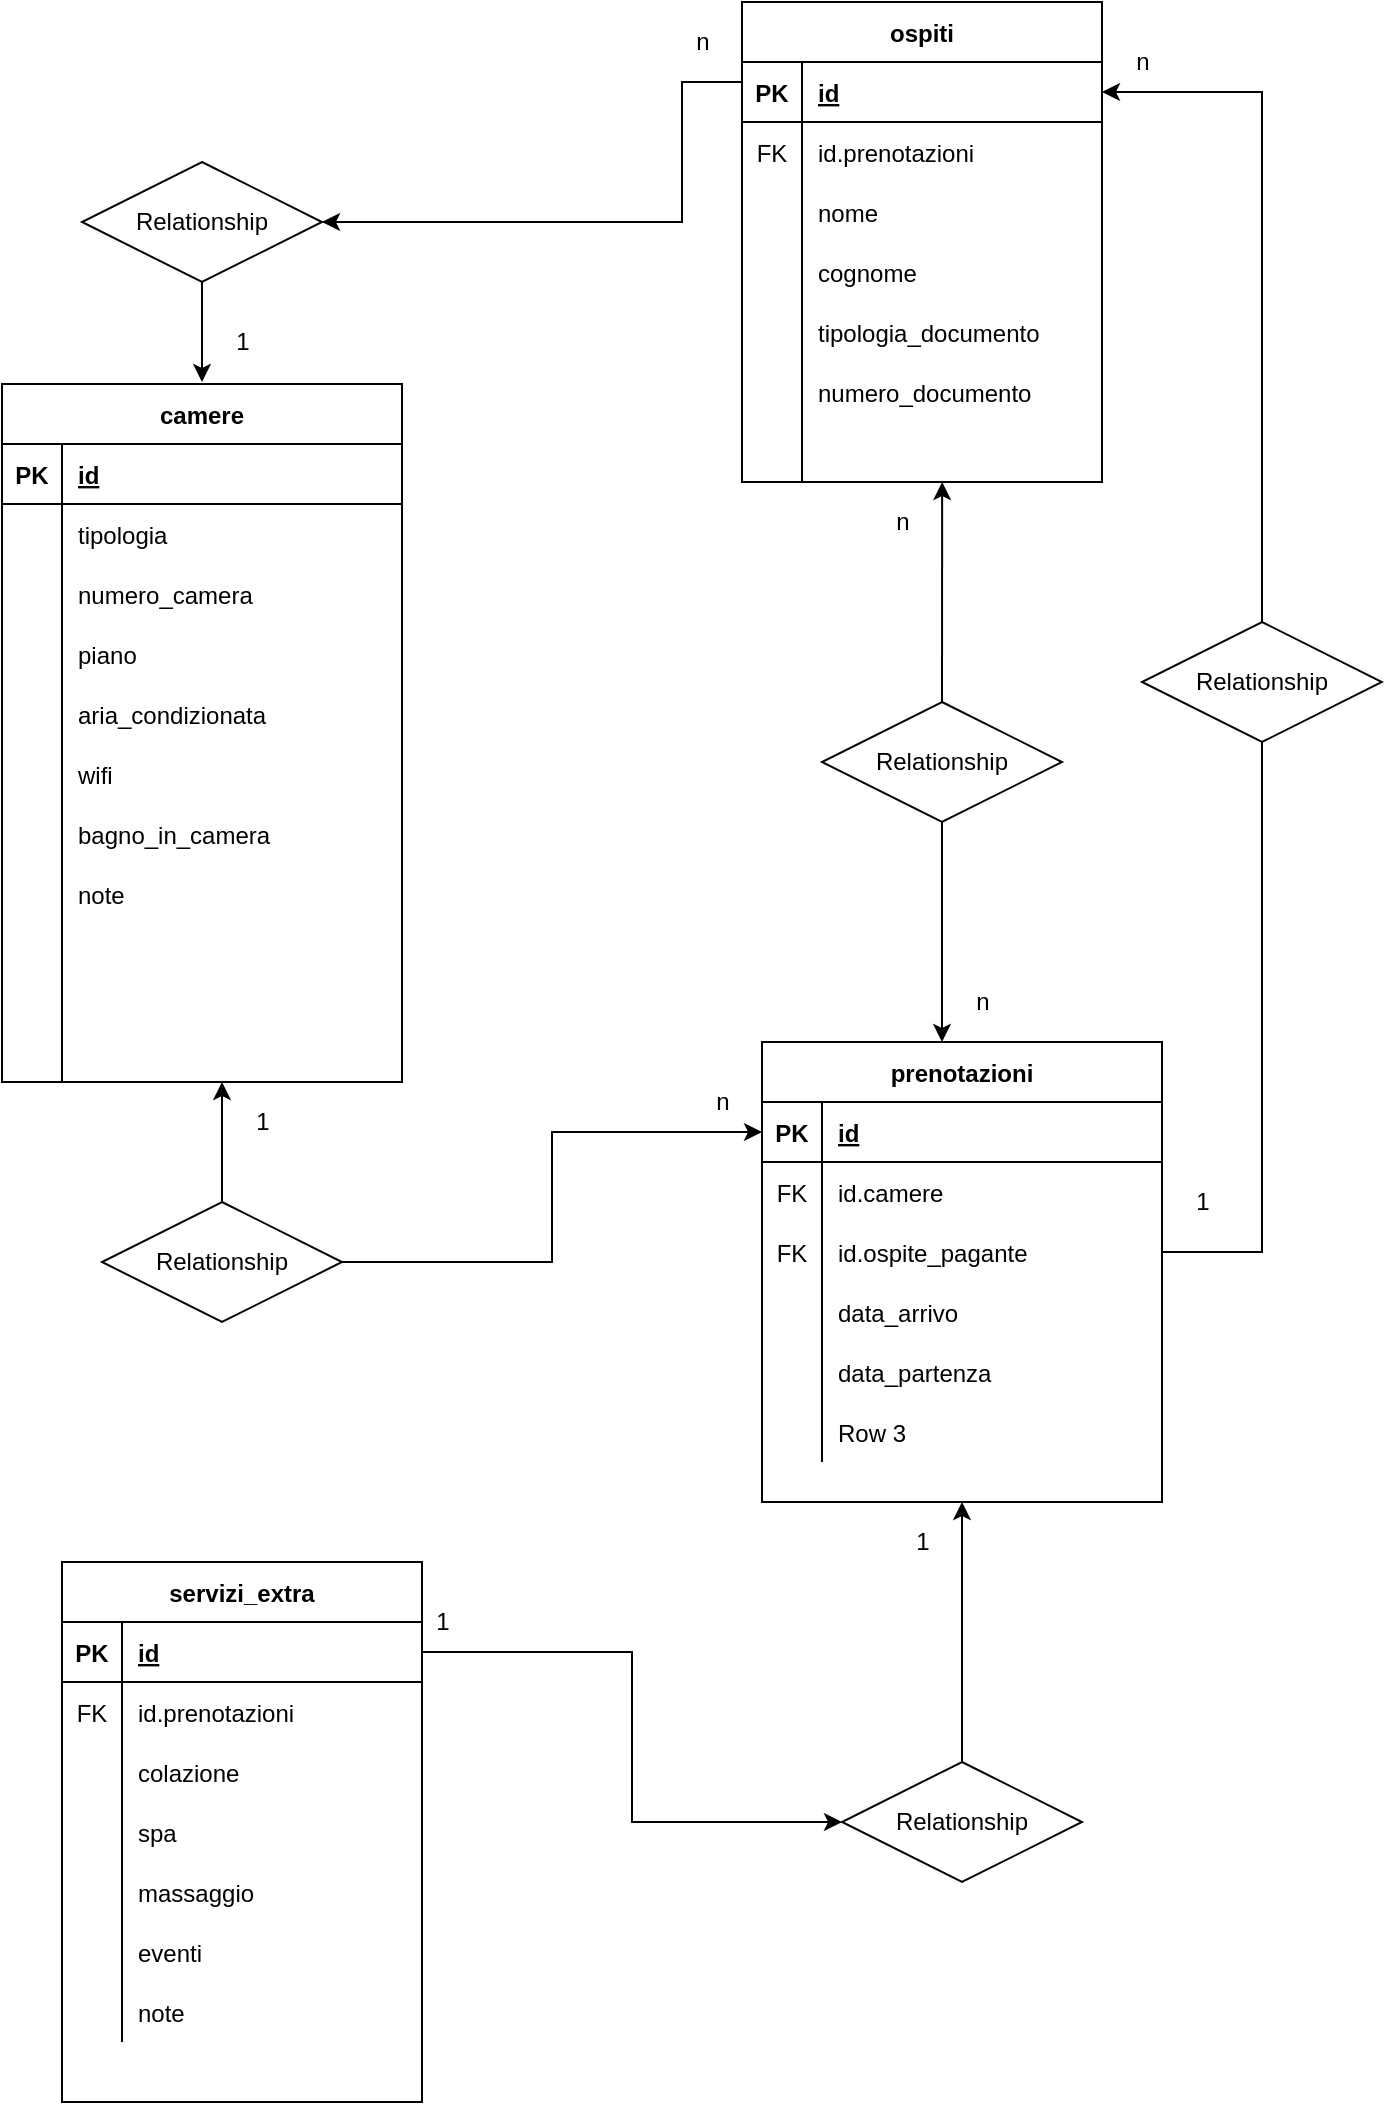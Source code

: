 <mxfile version="14.1.9" type="device"><diagram id="912R-cQDNFuxGoC7GsIr" name="Page-1"><mxGraphModel dx="2062" dy="1122" grid="1" gridSize="10" guides="1" tooltips="1" connect="1" arrows="1" fold="1" page="1" pageScale="1" pageWidth="1169" pageHeight="1654" math="0" shadow="0"><root><mxCell id="0"/><mxCell id="1" parent="0"/><mxCell id="Owy4BTAENfQ-3Ju6TqfD-15" value="camere" style="shape=table;startSize=30;container=1;collapsible=1;childLayout=tableLayout;fixedRows=1;rowLines=0;fontStyle=1;align=center;resizeLast=1;" vertex="1" parent="1"><mxGeometry x="240" y="291" width="200" height="349" as="geometry"/></mxCell><mxCell id="Owy4BTAENfQ-3Ju6TqfD-16" value="" style="shape=partialRectangle;collapsible=0;dropTarget=0;pointerEvents=0;fillColor=none;top=0;left=0;bottom=1;right=0;points=[[0,0.5],[1,0.5]];portConstraint=eastwest;" vertex="1" parent="Owy4BTAENfQ-3Ju6TqfD-15"><mxGeometry y="30" width="200" height="30" as="geometry"/></mxCell><mxCell id="Owy4BTAENfQ-3Ju6TqfD-17" value="PK" style="shape=partialRectangle;connectable=0;fillColor=none;top=0;left=0;bottom=0;right=0;fontStyle=1;overflow=hidden;" vertex="1" parent="Owy4BTAENfQ-3Ju6TqfD-16"><mxGeometry width="30" height="30" as="geometry"/></mxCell><mxCell id="Owy4BTAENfQ-3Ju6TqfD-18" value="id" style="shape=partialRectangle;connectable=0;fillColor=none;top=0;left=0;bottom=0;right=0;align=left;spacingLeft=6;fontStyle=5;overflow=hidden;" vertex="1" parent="Owy4BTAENfQ-3Ju6TqfD-16"><mxGeometry x="30" width="170" height="30" as="geometry"/></mxCell><mxCell id="Owy4BTAENfQ-3Ju6TqfD-19" value="" style="shape=partialRectangle;collapsible=0;dropTarget=0;pointerEvents=0;fillColor=none;top=0;left=0;bottom=0;right=0;points=[[0,0.5],[1,0.5]];portConstraint=eastwest;" vertex="1" parent="Owy4BTAENfQ-3Ju6TqfD-15"><mxGeometry y="60" width="200" height="30" as="geometry"/></mxCell><mxCell id="Owy4BTAENfQ-3Ju6TqfD-20" value="" style="shape=partialRectangle;connectable=0;fillColor=none;top=0;left=0;bottom=0;right=0;editable=1;overflow=hidden;" vertex="1" parent="Owy4BTAENfQ-3Ju6TqfD-19"><mxGeometry width="30" height="30" as="geometry"/></mxCell><mxCell id="Owy4BTAENfQ-3Ju6TqfD-21" value="tipologia" style="shape=partialRectangle;connectable=0;fillColor=none;top=0;left=0;bottom=0;right=0;align=left;spacingLeft=6;overflow=hidden;" vertex="1" parent="Owy4BTAENfQ-3Ju6TqfD-19"><mxGeometry x="30" width="170" height="30" as="geometry"/></mxCell><mxCell id="Owy4BTAENfQ-3Ju6TqfD-22" value="" style="shape=partialRectangle;collapsible=0;dropTarget=0;pointerEvents=0;fillColor=none;top=0;left=0;bottom=0;right=0;points=[[0,0.5],[1,0.5]];portConstraint=eastwest;" vertex="1" parent="Owy4BTAENfQ-3Ju6TqfD-15"><mxGeometry y="90" width="200" height="30" as="geometry"/></mxCell><mxCell id="Owy4BTAENfQ-3Ju6TqfD-23" value="" style="shape=partialRectangle;connectable=0;fillColor=none;top=0;left=0;bottom=0;right=0;editable=1;overflow=hidden;" vertex="1" parent="Owy4BTAENfQ-3Ju6TqfD-22"><mxGeometry width="30" height="30" as="geometry"/></mxCell><mxCell id="Owy4BTAENfQ-3Ju6TqfD-24" value="numero_camera" style="shape=partialRectangle;connectable=0;fillColor=none;top=0;left=0;bottom=0;right=0;align=left;spacingLeft=6;overflow=hidden;" vertex="1" parent="Owy4BTAENfQ-3Ju6TqfD-22"><mxGeometry x="30" width="170" height="30" as="geometry"/></mxCell><mxCell id="Owy4BTAENfQ-3Ju6TqfD-25" value="" style="shape=partialRectangle;collapsible=0;dropTarget=0;pointerEvents=0;fillColor=none;top=0;left=0;bottom=0;right=0;points=[[0,0.5],[1,0.5]];portConstraint=eastwest;" vertex="1" parent="Owy4BTAENfQ-3Ju6TqfD-15"><mxGeometry y="120" width="200" height="30" as="geometry"/></mxCell><mxCell id="Owy4BTAENfQ-3Ju6TqfD-26" value="" style="shape=partialRectangle;connectable=0;fillColor=none;top=0;left=0;bottom=0;right=0;editable=1;overflow=hidden;" vertex="1" parent="Owy4BTAENfQ-3Ju6TqfD-25"><mxGeometry width="30" height="30" as="geometry"/></mxCell><mxCell id="Owy4BTAENfQ-3Ju6TqfD-27" value="piano" style="shape=partialRectangle;connectable=0;fillColor=none;top=0;left=0;bottom=0;right=0;align=left;spacingLeft=6;overflow=hidden;" vertex="1" parent="Owy4BTAENfQ-3Ju6TqfD-25"><mxGeometry x="30" width="170" height="30" as="geometry"/></mxCell><mxCell id="Owy4BTAENfQ-3Ju6TqfD-148" value="" style="shape=partialRectangle;collapsible=0;dropTarget=0;pointerEvents=0;fillColor=none;top=0;left=0;bottom=0;right=0;points=[[0,0.5],[1,0.5]];portConstraint=eastwest;" vertex="1" parent="Owy4BTAENfQ-3Ju6TqfD-15"><mxGeometry y="150" width="200" height="30" as="geometry"/></mxCell><mxCell id="Owy4BTAENfQ-3Ju6TqfD-149" value="" style="shape=partialRectangle;connectable=0;fillColor=none;top=0;left=0;bottom=0;right=0;editable=1;overflow=hidden;" vertex="1" parent="Owy4BTAENfQ-3Ju6TqfD-148"><mxGeometry width="30" height="30" as="geometry"/></mxCell><mxCell id="Owy4BTAENfQ-3Ju6TqfD-150" value="aria_condizionata" style="shape=partialRectangle;connectable=0;fillColor=none;top=0;left=0;bottom=0;right=0;align=left;spacingLeft=6;overflow=hidden;" vertex="1" parent="Owy4BTAENfQ-3Ju6TqfD-148"><mxGeometry x="30" width="170" height="30" as="geometry"/></mxCell><mxCell id="Owy4BTAENfQ-3Ju6TqfD-189" value="" style="shape=partialRectangle;collapsible=0;dropTarget=0;pointerEvents=0;fillColor=none;top=0;left=0;bottom=0;right=0;points=[[0,0.5],[1,0.5]];portConstraint=eastwest;" vertex="1" parent="Owy4BTAENfQ-3Ju6TqfD-15"><mxGeometry y="180" width="200" height="30" as="geometry"/></mxCell><mxCell id="Owy4BTAENfQ-3Ju6TqfD-190" value="" style="shape=partialRectangle;connectable=0;fillColor=none;top=0;left=0;bottom=0;right=0;editable=1;overflow=hidden;" vertex="1" parent="Owy4BTAENfQ-3Ju6TqfD-189"><mxGeometry width="30" height="30" as="geometry"/></mxCell><mxCell id="Owy4BTAENfQ-3Ju6TqfD-191" value="wifi" style="shape=partialRectangle;connectable=0;fillColor=none;top=0;left=0;bottom=0;right=0;align=left;spacingLeft=6;overflow=hidden;" vertex="1" parent="Owy4BTAENfQ-3Ju6TqfD-189"><mxGeometry x="30" width="170" height="30" as="geometry"/></mxCell><mxCell id="Owy4BTAENfQ-3Ju6TqfD-192" value="" style="shape=partialRectangle;collapsible=0;dropTarget=0;pointerEvents=0;fillColor=none;top=0;left=0;bottom=0;right=0;points=[[0,0.5],[1,0.5]];portConstraint=eastwest;" vertex="1" parent="Owy4BTAENfQ-3Ju6TqfD-15"><mxGeometry y="210" width="200" height="30" as="geometry"/></mxCell><mxCell id="Owy4BTAENfQ-3Ju6TqfD-193" value="" style="shape=partialRectangle;connectable=0;fillColor=none;top=0;left=0;bottom=0;right=0;editable=1;overflow=hidden;" vertex="1" parent="Owy4BTAENfQ-3Ju6TqfD-192"><mxGeometry width="30" height="30" as="geometry"/></mxCell><mxCell id="Owy4BTAENfQ-3Ju6TqfD-194" value="bagno_in_camera" style="shape=partialRectangle;connectable=0;fillColor=none;top=0;left=0;bottom=0;right=0;align=left;spacingLeft=6;overflow=hidden;" vertex="1" parent="Owy4BTAENfQ-3Ju6TqfD-192"><mxGeometry x="30" width="170" height="30" as="geometry"/></mxCell><mxCell id="Owy4BTAENfQ-3Ju6TqfD-138" value="" style="shape=partialRectangle;collapsible=0;dropTarget=0;pointerEvents=0;fillColor=none;top=0;left=0;bottom=0;right=0;points=[[0,0.5],[1,0.5]];portConstraint=eastwest;" vertex="1" parent="Owy4BTAENfQ-3Ju6TqfD-15"><mxGeometry y="240" width="200" height="30" as="geometry"/></mxCell><mxCell id="Owy4BTAENfQ-3Ju6TqfD-139" value="" style="shape=partialRectangle;connectable=0;fillColor=none;top=0;left=0;bottom=0;right=0;editable=1;overflow=hidden;" vertex="1" parent="Owy4BTAENfQ-3Ju6TqfD-138"><mxGeometry width="30" height="30" as="geometry"/></mxCell><mxCell id="Owy4BTAENfQ-3Ju6TqfD-140" value="note" style="shape=partialRectangle;connectable=0;fillColor=none;top=0;left=0;bottom=0;right=0;align=left;spacingLeft=6;overflow=hidden;" vertex="1" parent="Owy4BTAENfQ-3Ju6TqfD-138"><mxGeometry x="30" width="170" height="30" as="geometry"/></mxCell><mxCell id="Owy4BTAENfQ-3Ju6TqfD-95" value="" style="shape=partialRectangle;collapsible=0;dropTarget=0;pointerEvents=0;fillColor=none;top=0;left=0;bottom=0;right=0;points=[[0,0.5],[1,0.5]];portConstraint=eastwest;" vertex="1" parent="Owy4BTAENfQ-3Ju6TqfD-15"><mxGeometry y="270" width="200" height="59" as="geometry"/></mxCell><mxCell id="Owy4BTAENfQ-3Ju6TqfD-96" value="" style="shape=partialRectangle;connectable=0;fillColor=none;top=0;left=0;bottom=0;right=0;editable=1;overflow=hidden;" vertex="1" parent="Owy4BTAENfQ-3Ju6TqfD-95"><mxGeometry width="30" height="59" as="geometry"/></mxCell><mxCell id="Owy4BTAENfQ-3Ju6TqfD-97" value="" style="shape=partialRectangle;connectable=0;fillColor=none;top=0;left=0;bottom=0;right=0;align=left;spacingLeft=6;overflow=hidden;" vertex="1" parent="Owy4BTAENfQ-3Ju6TqfD-95"><mxGeometry x="30" width="170" height="59" as="geometry"/></mxCell><mxCell id="Owy4BTAENfQ-3Ju6TqfD-135" value="" style="shape=partialRectangle;collapsible=0;dropTarget=0;pointerEvents=0;fillColor=none;top=0;left=0;bottom=0;right=0;points=[[0,0.5],[1,0.5]];portConstraint=eastwest;" vertex="1" parent="Owy4BTAENfQ-3Ju6TqfD-15"><mxGeometry y="329" width="200" height="20" as="geometry"/></mxCell><mxCell id="Owy4BTAENfQ-3Ju6TqfD-136" value="" style="shape=partialRectangle;connectable=0;fillColor=none;top=0;left=0;bottom=0;right=0;editable=1;overflow=hidden;" vertex="1" parent="Owy4BTAENfQ-3Ju6TqfD-135"><mxGeometry width="30" height="20" as="geometry"/></mxCell><mxCell id="Owy4BTAENfQ-3Ju6TqfD-137" value="" style="shape=partialRectangle;connectable=0;fillColor=none;top=0;left=0;bottom=0;right=0;align=left;spacingLeft=6;overflow=hidden;" vertex="1" parent="Owy4BTAENfQ-3Ju6TqfD-135"><mxGeometry x="30" width="170" height="20" as="geometry"/></mxCell><mxCell id="Owy4BTAENfQ-3Ju6TqfD-34" value="prenotazioni" style="shape=table;startSize=30;container=1;collapsible=1;childLayout=tableLayout;fixedRows=1;rowLines=0;fontStyle=1;align=center;resizeLast=1;" vertex="1" parent="1"><mxGeometry x="620" y="620" width="200" height="230" as="geometry"/></mxCell><mxCell id="Owy4BTAENfQ-3Ju6TqfD-35" value="" style="shape=partialRectangle;collapsible=0;dropTarget=0;pointerEvents=0;fillColor=none;top=0;left=0;bottom=1;right=0;points=[[0,0.5],[1,0.5]];portConstraint=eastwest;" vertex="1" parent="Owy4BTAENfQ-3Ju6TqfD-34"><mxGeometry y="30" width="200" height="30" as="geometry"/></mxCell><mxCell id="Owy4BTAENfQ-3Ju6TqfD-36" value="PK" style="shape=partialRectangle;connectable=0;fillColor=none;top=0;left=0;bottom=0;right=0;fontStyle=1;overflow=hidden;" vertex="1" parent="Owy4BTAENfQ-3Ju6TqfD-35"><mxGeometry width="30" height="30" as="geometry"/></mxCell><mxCell id="Owy4BTAENfQ-3Ju6TqfD-37" value="id" style="shape=partialRectangle;connectable=0;fillColor=none;top=0;left=0;bottom=0;right=0;align=left;spacingLeft=6;fontStyle=5;overflow=hidden;" vertex="1" parent="Owy4BTAENfQ-3Ju6TqfD-35"><mxGeometry x="30" width="170" height="30" as="geometry"/></mxCell><mxCell id="Owy4BTAENfQ-3Ju6TqfD-84" value="" style="shape=partialRectangle;collapsible=0;dropTarget=0;pointerEvents=0;fillColor=none;top=0;left=0;bottom=0;right=0;points=[[0,0.5],[1,0.5]];portConstraint=eastwest;" vertex="1" parent="Owy4BTAENfQ-3Ju6TqfD-34"><mxGeometry y="60" width="200" height="30" as="geometry"/></mxCell><mxCell id="Owy4BTAENfQ-3Ju6TqfD-85" value="FK" style="shape=partialRectangle;connectable=0;fillColor=none;top=0;left=0;bottom=0;right=0;editable=1;overflow=hidden;" vertex="1" parent="Owy4BTAENfQ-3Ju6TqfD-84"><mxGeometry width="30" height="30" as="geometry"/></mxCell><mxCell id="Owy4BTAENfQ-3Ju6TqfD-86" value="id.camere" style="shape=partialRectangle;connectable=0;fillColor=none;top=0;left=0;bottom=0;right=0;align=left;spacingLeft=6;overflow=hidden;" vertex="1" parent="Owy4BTAENfQ-3Ju6TqfD-84"><mxGeometry x="30" width="170" height="30" as="geometry"/></mxCell><mxCell id="Owy4BTAENfQ-3Ju6TqfD-176" value="" style="shape=partialRectangle;collapsible=0;dropTarget=0;pointerEvents=0;fillColor=none;top=0;left=0;bottom=0;right=0;points=[[0,0.5],[1,0.5]];portConstraint=eastwest;" vertex="1" parent="Owy4BTAENfQ-3Ju6TqfD-34"><mxGeometry y="90" width="200" height="30" as="geometry"/></mxCell><mxCell id="Owy4BTAENfQ-3Ju6TqfD-177" value="FK" style="shape=partialRectangle;connectable=0;fillColor=none;top=0;left=0;bottom=0;right=0;fontStyle=0;overflow=hidden;" vertex="1" parent="Owy4BTAENfQ-3Ju6TqfD-176"><mxGeometry width="30" height="30" as="geometry"/></mxCell><mxCell id="Owy4BTAENfQ-3Ju6TqfD-178" value="id.ospite_pagante" style="shape=partialRectangle;connectable=0;fillColor=none;top=0;left=0;bottom=0;right=0;align=left;spacingLeft=6;fontStyle=0;overflow=hidden;" vertex="1" parent="Owy4BTAENfQ-3Ju6TqfD-176"><mxGeometry x="30" width="170" height="30" as="geometry"/></mxCell><mxCell id="Owy4BTAENfQ-3Ju6TqfD-38" value="" style="shape=partialRectangle;collapsible=0;dropTarget=0;pointerEvents=0;fillColor=none;top=0;left=0;bottom=0;right=0;points=[[0,0.5],[1,0.5]];portConstraint=eastwest;" vertex="1" parent="Owy4BTAENfQ-3Ju6TqfD-34"><mxGeometry y="120" width="200" height="30" as="geometry"/></mxCell><mxCell id="Owy4BTAENfQ-3Ju6TqfD-39" value="" style="shape=partialRectangle;connectable=0;fillColor=none;top=0;left=0;bottom=0;right=0;editable=1;overflow=hidden;" vertex="1" parent="Owy4BTAENfQ-3Ju6TqfD-38"><mxGeometry width="30" height="30" as="geometry"/></mxCell><mxCell id="Owy4BTAENfQ-3Ju6TqfD-40" value="data_arrivo" style="shape=partialRectangle;connectable=0;fillColor=none;top=0;left=0;bottom=0;right=0;align=left;spacingLeft=6;overflow=hidden;" vertex="1" parent="Owy4BTAENfQ-3Ju6TqfD-38"><mxGeometry x="30" width="170" height="30" as="geometry"/></mxCell><mxCell id="Owy4BTAENfQ-3Ju6TqfD-41" value="" style="shape=partialRectangle;collapsible=0;dropTarget=0;pointerEvents=0;fillColor=none;top=0;left=0;bottom=0;right=0;points=[[0,0.5],[1,0.5]];portConstraint=eastwest;" vertex="1" parent="Owy4BTAENfQ-3Ju6TqfD-34"><mxGeometry y="150" width="200" height="30" as="geometry"/></mxCell><mxCell id="Owy4BTAENfQ-3Ju6TqfD-42" value="" style="shape=partialRectangle;connectable=0;fillColor=none;top=0;left=0;bottom=0;right=0;editable=1;overflow=hidden;" vertex="1" parent="Owy4BTAENfQ-3Ju6TqfD-41"><mxGeometry width="30" height="30" as="geometry"/></mxCell><mxCell id="Owy4BTAENfQ-3Ju6TqfD-43" value="data_partenza" style="shape=partialRectangle;connectable=0;fillColor=none;top=0;left=0;bottom=0;right=0;align=left;spacingLeft=6;overflow=hidden;" vertex="1" parent="Owy4BTAENfQ-3Ju6TqfD-41"><mxGeometry x="30" width="170" height="30" as="geometry"/></mxCell><mxCell id="Owy4BTAENfQ-3Ju6TqfD-44" value="" style="shape=partialRectangle;collapsible=0;dropTarget=0;pointerEvents=0;fillColor=none;top=0;left=0;bottom=0;right=0;points=[[0,0.5],[1,0.5]];portConstraint=eastwest;" vertex="1" parent="Owy4BTAENfQ-3Ju6TqfD-34"><mxGeometry y="180" width="200" height="30" as="geometry"/></mxCell><mxCell id="Owy4BTAENfQ-3Ju6TqfD-45" value="" style="shape=partialRectangle;connectable=0;fillColor=none;top=0;left=0;bottom=0;right=0;editable=1;overflow=hidden;" vertex="1" parent="Owy4BTAENfQ-3Ju6TqfD-44"><mxGeometry width="30" height="30" as="geometry"/></mxCell><mxCell id="Owy4BTAENfQ-3Ju6TqfD-46" value="Row 3" style="shape=partialRectangle;connectable=0;fillColor=none;top=0;left=0;bottom=0;right=0;align=left;spacingLeft=6;overflow=hidden;" vertex="1" parent="Owy4BTAENfQ-3Ju6TqfD-44"><mxGeometry x="30" width="170" height="30" as="geometry"/></mxCell><mxCell id="Owy4BTAENfQ-3Ju6TqfD-71" style="edgeStyle=orthogonalEdgeStyle;rounded=0;orthogonalLoop=1;jettySize=auto;html=1;exitX=0;exitY=1;exitDx=0;exitDy=0;" edge="1" parent="1" source="Owy4BTAENfQ-3Ju6TqfD-47" target="Owy4BTAENfQ-3Ju6TqfD-69"><mxGeometry relative="1" as="geometry"><Array as="points"><mxPoint x="610" y="140"/><mxPoint x="580" y="140"/><mxPoint x="580" y="210"/></Array></mxGeometry></mxCell><mxCell id="Owy4BTAENfQ-3Ju6TqfD-47" value="ospiti" style="shape=table;startSize=30;container=1;collapsible=1;childLayout=tableLayout;fixedRows=1;rowLines=0;fontStyle=1;align=center;resizeLast=1;" vertex="1" parent="1"><mxGeometry x="610" y="100" width="180" height="240" as="geometry"/></mxCell><mxCell id="Owy4BTAENfQ-3Ju6TqfD-48" value="" style="shape=partialRectangle;collapsible=0;dropTarget=0;pointerEvents=0;fillColor=none;top=0;left=0;bottom=1;right=0;points=[[0,0.5],[1,0.5]];portConstraint=eastwest;" vertex="1" parent="Owy4BTAENfQ-3Ju6TqfD-47"><mxGeometry y="30" width="180" height="30" as="geometry"/></mxCell><mxCell id="Owy4BTAENfQ-3Ju6TqfD-49" value="PK" style="shape=partialRectangle;connectable=0;fillColor=none;top=0;left=0;bottom=0;right=0;fontStyle=1;overflow=hidden;" vertex="1" parent="Owy4BTAENfQ-3Ju6TqfD-48"><mxGeometry width="30" height="30" as="geometry"/></mxCell><mxCell id="Owy4BTAENfQ-3Ju6TqfD-50" value="id" style="shape=partialRectangle;connectable=0;fillColor=none;top=0;left=0;bottom=0;right=0;align=left;spacingLeft=6;fontStyle=5;overflow=hidden;" vertex="1" parent="Owy4BTAENfQ-3Ju6TqfD-48"><mxGeometry x="30" width="150" height="30" as="geometry"/></mxCell><mxCell id="Owy4BTAENfQ-3Ju6TqfD-101" value="" style="shape=partialRectangle;collapsible=0;dropTarget=0;pointerEvents=0;fillColor=none;top=0;left=0;bottom=0;right=0;points=[[0,0.5],[1,0.5]];portConstraint=eastwest;" vertex="1" parent="Owy4BTAENfQ-3Ju6TqfD-47"><mxGeometry y="60" width="180" height="30" as="geometry"/></mxCell><mxCell id="Owy4BTAENfQ-3Ju6TqfD-102" value="FK" style="shape=partialRectangle;connectable=0;fillColor=none;top=0;left=0;bottom=0;right=0;fontStyle=0;overflow=hidden;" vertex="1" parent="Owy4BTAENfQ-3Ju6TqfD-101"><mxGeometry width="30" height="30" as="geometry"/></mxCell><mxCell id="Owy4BTAENfQ-3Ju6TqfD-103" value="id.prenotazioni" style="shape=partialRectangle;connectable=0;fillColor=none;top=0;left=0;bottom=0;right=0;align=left;spacingLeft=6;fontStyle=0;overflow=hidden;" vertex="1" parent="Owy4BTAENfQ-3Ju6TqfD-101"><mxGeometry x="30" width="150" height="30" as="geometry"/></mxCell><mxCell id="Owy4BTAENfQ-3Ju6TqfD-51" value="" style="shape=partialRectangle;collapsible=0;dropTarget=0;pointerEvents=0;fillColor=none;top=0;left=0;bottom=0;right=0;points=[[0,0.5],[1,0.5]];portConstraint=eastwest;" vertex="1" parent="Owy4BTAENfQ-3Ju6TqfD-47"><mxGeometry y="90" width="180" height="30" as="geometry"/></mxCell><mxCell id="Owy4BTAENfQ-3Ju6TqfD-52" value="" style="shape=partialRectangle;connectable=0;fillColor=none;top=0;left=0;bottom=0;right=0;editable=1;overflow=hidden;" vertex="1" parent="Owy4BTAENfQ-3Ju6TqfD-51"><mxGeometry width="30" height="30" as="geometry"/></mxCell><mxCell id="Owy4BTAENfQ-3Ju6TqfD-53" value="nome" style="shape=partialRectangle;connectable=0;fillColor=none;top=0;left=0;bottom=0;right=0;align=left;spacingLeft=6;overflow=hidden;" vertex="1" parent="Owy4BTAENfQ-3Ju6TqfD-51"><mxGeometry x="30" width="150" height="30" as="geometry"/></mxCell><mxCell id="Owy4BTAENfQ-3Ju6TqfD-54" value="" style="shape=partialRectangle;collapsible=0;dropTarget=0;pointerEvents=0;fillColor=none;top=0;left=0;bottom=0;right=0;points=[[0,0.5],[1,0.5]];portConstraint=eastwest;" vertex="1" parent="Owy4BTAENfQ-3Ju6TqfD-47"><mxGeometry y="120" width="180" height="30" as="geometry"/></mxCell><mxCell id="Owy4BTAENfQ-3Ju6TqfD-55" value="" style="shape=partialRectangle;connectable=0;fillColor=none;top=0;left=0;bottom=0;right=0;editable=1;overflow=hidden;" vertex="1" parent="Owy4BTAENfQ-3Ju6TqfD-54"><mxGeometry width="30" height="30" as="geometry"/></mxCell><mxCell id="Owy4BTAENfQ-3Ju6TqfD-56" value="cognome" style="shape=partialRectangle;connectable=0;fillColor=none;top=0;left=0;bottom=0;right=0;align=left;spacingLeft=6;overflow=hidden;" vertex="1" parent="Owy4BTAENfQ-3Ju6TqfD-54"><mxGeometry x="30" width="150" height="30" as="geometry"/></mxCell><mxCell id="Owy4BTAENfQ-3Ju6TqfD-57" value="" style="shape=partialRectangle;collapsible=0;dropTarget=0;pointerEvents=0;fillColor=none;top=0;left=0;bottom=0;right=0;points=[[0,0.5],[1,0.5]];portConstraint=eastwest;" vertex="1" parent="Owy4BTAENfQ-3Ju6TqfD-47"><mxGeometry y="150" width="180" height="30" as="geometry"/></mxCell><mxCell id="Owy4BTAENfQ-3Ju6TqfD-58" value="" style="shape=partialRectangle;connectable=0;fillColor=none;top=0;left=0;bottom=0;right=0;editable=1;overflow=hidden;" vertex="1" parent="Owy4BTAENfQ-3Ju6TqfD-57"><mxGeometry width="30" height="30" as="geometry"/></mxCell><mxCell id="Owy4BTAENfQ-3Ju6TqfD-59" value="tipologia_documento" style="shape=partialRectangle;connectable=0;fillColor=none;top=0;left=0;bottom=0;right=0;align=left;spacingLeft=6;overflow=hidden;" vertex="1" parent="Owy4BTAENfQ-3Ju6TqfD-57"><mxGeometry x="30" width="150" height="30" as="geometry"/></mxCell><mxCell id="Owy4BTAENfQ-3Ju6TqfD-81" value="" style="shape=partialRectangle;collapsible=0;dropTarget=0;pointerEvents=0;fillColor=none;top=0;left=0;bottom=0;right=0;points=[[0,0.5],[1,0.5]];portConstraint=eastwest;" vertex="1" parent="Owy4BTAENfQ-3Ju6TqfD-47"><mxGeometry y="180" width="180" height="30" as="geometry"/></mxCell><mxCell id="Owy4BTAENfQ-3Ju6TqfD-82" value="" style="shape=partialRectangle;connectable=0;fillColor=none;top=0;left=0;bottom=0;right=0;editable=1;overflow=hidden;" vertex="1" parent="Owy4BTAENfQ-3Ju6TqfD-81"><mxGeometry width="30" height="30" as="geometry"/></mxCell><mxCell id="Owy4BTAENfQ-3Ju6TqfD-83" value="numero_documento" style="shape=partialRectangle;connectable=0;fillColor=none;top=0;left=0;bottom=0;right=0;align=left;spacingLeft=6;overflow=hidden;" vertex="1" parent="Owy4BTAENfQ-3Ju6TqfD-81"><mxGeometry x="30" width="150" height="30" as="geometry"/></mxCell><mxCell id="Owy4BTAENfQ-3Ju6TqfD-98" value="" style="shape=partialRectangle;collapsible=0;dropTarget=0;pointerEvents=0;fillColor=none;top=0;left=0;bottom=0;right=0;points=[[0,0.5],[1,0.5]];portConstraint=eastwest;" vertex="1" parent="Owy4BTAENfQ-3Ju6TqfD-47"><mxGeometry y="210" width="180" height="30" as="geometry"/></mxCell><mxCell id="Owy4BTAENfQ-3Ju6TqfD-99" value="" style="shape=partialRectangle;connectable=0;fillColor=none;top=0;left=0;bottom=0;right=0;editable=1;overflow=hidden;" vertex="1" parent="Owy4BTAENfQ-3Ju6TqfD-98"><mxGeometry width="30" height="30" as="geometry"/></mxCell><mxCell id="Owy4BTAENfQ-3Ju6TqfD-100" value="" style="shape=partialRectangle;connectable=0;fillColor=none;top=0;left=0;bottom=0;right=0;align=left;spacingLeft=6;overflow=hidden;" vertex="1" parent="Owy4BTAENfQ-3Ju6TqfD-98"><mxGeometry x="30" width="150" height="30" as="geometry"/></mxCell><mxCell id="Owy4BTAENfQ-3Ju6TqfD-94" style="edgeStyle=orthogonalEdgeStyle;rounded=0;orthogonalLoop=1;jettySize=auto;html=1;exitX=0.5;exitY=1;exitDx=0;exitDy=0;" edge="1" parent="1" source="Owy4BTAENfQ-3Ju6TqfD-60" target="Owy4BTAENfQ-3Ju6TqfD-34"><mxGeometry relative="1" as="geometry"><Array as="points"><mxPoint x="710" y="580"/><mxPoint x="710" y="580"/></Array></mxGeometry></mxCell><mxCell id="Owy4BTAENfQ-3Ju6TqfD-60" value="Relationship" style="shape=rhombus;perimeter=rhombusPerimeter;whiteSpace=wrap;html=1;align=center;" vertex="1" parent="1"><mxGeometry x="650" y="450" width="120" height="60" as="geometry"/></mxCell><mxCell id="Owy4BTAENfQ-3Ju6TqfD-87" style="edgeStyle=orthogonalEdgeStyle;rounded=0;orthogonalLoop=1;jettySize=auto;html=1;exitX=1;exitY=0.5;exitDx=0;exitDy=0;entryX=0;entryY=0.5;entryDx=0;entryDy=0;" edge="1" parent="1" source="Owy4BTAENfQ-3Ju6TqfD-61" target="Owy4BTAENfQ-3Ju6TqfD-35"><mxGeometry relative="1" as="geometry"/></mxCell><mxCell id="Owy4BTAENfQ-3Ju6TqfD-61" value="Relationship" style="shape=rhombus;perimeter=rhombusPerimeter;whiteSpace=wrap;html=1;align=center;" vertex="1" parent="1"><mxGeometry x="290" y="700" width="120" height="60" as="geometry"/></mxCell><mxCell id="Owy4BTAENfQ-3Ju6TqfD-62" value="" style="endArrow=classic;html=1;exitX=0.5;exitY=0;exitDx=0;exitDy=0;entryX=0.556;entryY=1;entryDx=0;entryDy=0;entryPerimeter=0;" edge="1" parent="1" source="Owy4BTAENfQ-3Ju6TqfD-60" target="Owy4BTAENfQ-3Ju6TqfD-98"><mxGeometry width="50" height="50" relative="1" as="geometry"><mxPoint x="-230" y="730" as="sourcePoint"/><mxPoint x="710" y="400" as="targetPoint"/></mxGeometry></mxCell><mxCell id="Owy4BTAENfQ-3Ju6TqfD-64" value="" style="endArrow=classic;html=1;exitX=0.5;exitY=0;exitDx=0;exitDy=0;" edge="1" parent="1" source="Owy4BTAENfQ-3Ju6TqfD-61"><mxGeometry width="50" height="50" relative="1" as="geometry"><mxPoint x="170" y="730" as="sourcePoint"/><mxPoint x="350" y="640" as="targetPoint"/></mxGeometry></mxCell><mxCell id="Owy4BTAENfQ-3Ju6TqfD-67" value="1" style="text;html=1;align=center;verticalAlign=middle;resizable=0;points=[];autosize=1;" vertex="1" parent="1"><mxGeometry x="360" y="650" width="20" height="20" as="geometry"/></mxCell><mxCell id="Owy4BTAENfQ-3Ju6TqfD-68" value="n" style="text;html=1;align=center;verticalAlign=middle;resizable=0;points=[];autosize=1;" vertex="1" parent="1"><mxGeometry x="590" y="640" width="20" height="20" as="geometry"/></mxCell><mxCell id="Owy4BTAENfQ-3Ju6TqfD-92" style="edgeStyle=orthogonalEdgeStyle;rounded=0;orthogonalLoop=1;jettySize=auto;html=1;exitX=0.5;exitY=1;exitDx=0;exitDy=0;" edge="1" parent="1" source="Owy4BTAENfQ-3Ju6TqfD-69"><mxGeometry relative="1" as="geometry"><mxPoint x="340" y="290" as="targetPoint"/></mxGeometry></mxCell><mxCell id="Owy4BTAENfQ-3Ju6TqfD-69" value="Relationship" style="shape=rhombus;perimeter=rhombusPerimeter;whiteSpace=wrap;html=1;align=center;" vertex="1" parent="1"><mxGeometry x="280" y="180" width="120" height="60" as="geometry"/></mxCell><mxCell id="Owy4BTAENfQ-3Ju6TqfD-104" value="servizi_extra" style="shape=table;startSize=30;container=1;collapsible=1;childLayout=tableLayout;fixedRows=1;rowLines=0;fontStyle=1;align=center;resizeLast=1;" vertex="1" parent="1"><mxGeometry x="270" y="880" width="180" height="270" as="geometry"/></mxCell><mxCell id="Owy4BTAENfQ-3Ju6TqfD-105" value="" style="shape=partialRectangle;collapsible=0;dropTarget=0;pointerEvents=0;fillColor=none;top=0;left=0;bottom=1;right=0;points=[[0,0.5],[1,0.5]];portConstraint=eastwest;" vertex="1" parent="Owy4BTAENfQ-3Ju6TqfD-104"><mxGeometry y="30" width="180" height="30" as="geometry"/></mxCell><mxCell id="Owy4BTAENfQ-3Ju6TqfD-106" value="PK" style="shape=partialRectangle;connectable=0;fillColor=none;top=0;left=0;bottom=0;right=0;fontStyle=1;overflow=hidden;" vertex="1" parent="Owy4BTAENfQ-3Ju6TqfD-105"><mxGeometry width="30" height="30" as="geometry"/></mxCell><mxCell id="Owy4BTAENfQ-3Ju6TqfD-107" value="id" style="shape=partialRectangle;connectable=0;fillColor=none;top=0;left=0;bottom=0;right=0;align=left;spacingLeft=6;fontStyle=5;overflow=hidden;" vertex="1" parent="Owy4BTAENfQ-3Ju6TqfD-105"><mxGeometry x="30" width="150" height="30" as="geometry"/></mxCell><mxCell id="Owy4BTAENfQ-3Ju6TqfD-117" value="" style="shape=partialRectangle;collapsible=0;dropTarget=0;pointerEvents=0;fillColor=none;top=0;left=0;bottom=0;right=0;points=[[0,0.5],[1,0.5]];portConstraint=eastwest;" vertex="1" parent="Owy4BTAENfQ-3Ju6TqfD-104"><mxGeometry y="60" width="180" height="30" as="geometry"/></mxCell><mxCell id="Owy4BTAENfQ-3Ju6TqfD-118" value="FK" style="shape=partialRectangle;connectable=0;fillColor=none;top=0;left=0;bottom=0;right=0;fontStyle=0;overflow=hidden;" vertex="1" parent="Owy4BTAENfQ-3Ju6TqfD-117"><mxGeometry width="30" height="30" as="geometry"/></mxCell><mxCell id="Owy4BTAENfQ-3Ju6TqfD-119" value="id.prenotazioni" style="shape=partialRectangle;connectable=0;fillColor=none;top=0;left=0;bottom=0;right=0;align=left;spacingLeft=6;fontStyle=0;overflow=hidden;" vertex="1" parent="Owy4BTAENfQ-3Ju6TqfD-117"><mxGeometry x="30" width="150" height="30" as="geometry"/></mxCell><mxCell id="Owy4BTAENfQ-3Ju6TqfD-108" value="" style="shape=partialRectangle;collapsible=0;dropTarget=0;pointerEvents=0;fillColor=none;top=0;left=0;bottom=0;right=0;points=[[0,0.5],[1,0.5]];portConstraint=eastwest;" vertex="1" parent="Owy4BTAENfQ-3Ju6TqfD-104"><mxGeometry y="90" width="180" height="30" as="geometry"/></mxCell><mxCell id="Owy4BTAENfQ-3Ju6TqfD-109" value="" style="shape=partialRectangle;connectable=0;fillColor=none;top=0;left=0;bottom=0;right=0;editable=1;overflow=hidden;" vertex="1" parent="Owy4BTAENfQ-3Ju6TqfD-108"><mxGeometry width="30" height="30" as="geometry"/></mxCell><mxCell id="Owy4BTAENfQ-3Ju6TqfD-110" value="colazione" style="shape=partialRectangle;connectable=0;fillColor=none;top=0;left=0;bottom=0;right=0;align=left;spacingLeft=6;overflow=hidden;" vertex="1" parent="Owy4BTAENfQ-3Ju6TqfD-108"><mxGeometry x="30" width="150" height="30" as="geometry"/></mxCell><mxCell id="Owy4BTAENfQ-3Ju6TqfD-111" value="" style="shape=partialRectangle;collapsible=0;dropTarget=0;pointerEvents=0;fillColor=none;top=0;left=0;bottom=0;right=0;points=[[0,0.5],[1,0.5]];portConstraint=eastwest;" vertex="1" parent="Owy4BTAENfQ-3Ju6TqfD-104"><mxGeometry y="120" width="180" height="30" as="geometry"/></mxCell><mxCell id="Owy4BTAENfQ-3Ju6TqfD-112" value="" style="shape=partialRectangle;connectable=0;fillColor=none;top=0;left=0;bottom=0;right=0;editable=1;overflow=hidden;" vertex="1" parent="Owy4BTAENfQ-3Ju6TqfD-111"><mxGeometry width="30" height="30" as="geometry"/></mxCell><mxCell id="Owy4BTAENfQ-3Ju6TqfD-113" value="spa" style="shape=partialRectangle;connectable=0;fillColor=none;top=0;left=0;bottom=0;right=0;align=left;spacingLeft=6;overflow=hidden;" vertex="1" parent="Owy4BTAENfQ-3Ju6TqfD-111"><mxGeometry x="30" width="150" height="30" as="geometry"/></mxCell><mxCell id="Owy4BTAENfQ-3Ju6TqfD-114" value="" style="shape=partialRectangle;collapsible=0;dropTarget=0;pointerEvents=0;fillColor=none;top=0;left=0;bottom=0;right=0;points=[[0,0.5],[1,0.5]];portConstraint=eastwest;" vertex="1" parent="Owy4BTAENfQ-3Ju6TqfD-104"><mxGeometry y="150" width="180" height="30" as="geometry"/></mxCell><mxCell id="Owy4BTAENfQ-3Ju6TqfD-115" value="" style="shape=partialRectangle;connectable=0;fillColor=none;top=0;left=0;bottom=0;right=0;editable=1;overflow=hidden;" vertex="1" parent="Owy4BTAENfQ-3Ju6TqfD-114"><mxGeometry width="30" height="30" as="geometry"/></mxCell><mxCell id="Owy4BTAENfQ-3Ju6TqfD-116" value="massaggio" style="shape=partialRectangle;connectable=0;fillColor=none;top=0;left=0;bottom=0;right=0;align=left;spacingLeft=6;overflow=hidden;" vertex="1" parent="Owy4BTAENfQ-3Ju6TqfD-114"><mxGeometry x="30" width="150" height="30" as="geometry"/></mxCell><mxCell id="Owy4BTAENfQ-3Ju6TqfD-128" value="" style="shape=partialRectangle;collapsible=0;dropTarget=0;pointerEvents=0;fillColor=none;top=0;left=0;bottom=0;right=0;points=[[0,0.5],[1,0.5]];portConstraint=eastwest;" vertex="1" parent="Owy4BTAENfQ-3Ju6TqfD-104"><mxGeometry y="180" width="180" height="30" as="geometry"/></mxCell><mxCell id="Owy4BTAENfQ-3Ju6TqfD-129" value="" style="shape=partialRectangle;connectable=0;fillColor=none;top=0;left=0;bottom=0;right=0;editable=1;overflow=hidden;" vertex="1" parent="Owy4BTAENfQ-3Ju6TqfD-128"><mxGeometry width="30" height="30" as="geometry"/></mxCell><mxCell id="Owy4BTAENfQ-3Ju6TqfD-130" value="eventi" style="shape=partialRectangle;connectable=0;fillColor=none;top=0;left=0;bottom=0;right=0;align=left;spacingLeft=6;overflow=hidden;" vertex="1" parent="Owy4BTAENfQ-3Ju6TqfD-128"><mxGeometry x="30" width="150" height="30" as="geometry"/></mxCell><mxCell id="Owy4BTAENfQ-3Ju6TqfD-132" value="" style="shape=partialRectangle;collapsible=0;dropTarget=0;pointerEvents=0;fillColor=none;top=0;left=0;bottom=0;right=0;points=[[0,0.5],[1,0.5]];portConstraint=eastwest;" vertex="1" parent="Owy4BTAENfQ-3Ju6TqfD-104"><mxGeometry y="210" width="180" height="30" as="geometry"/></mxCell><mxCell id="Owy4BTAENfQ-3Ju6TqfD-133" value="" style="shape=partialRectangle;connectable=0;fillColor=none;top=0;left=0;bottom=0;right=0;editable=1;overflow=hidden;" vertex="1" parent="Owy4BTAENfQ-3Ju6TqfD-132"><mxGeometry width="30" height="30" as="geometry"/></mxCell><mxCell id="Owy4BTAENfQ-3Ju6TqfD-134" value="note" style="shape=partialRectangle;connectable=0;fillColor=none;top=0;left=0;bottom=0;right=0;align=left;spacingLeft=6;overflow=hidden;" vertex="1" parent="Owy4BTAENfQ-3Ju6TqfD-132"><mxGeometry x="30" width="150" height="30" as="geometry"/></mxCell><mxCell id="Owy4BTAENfQ-3Ju6TqfD-125" style="edgeStyle=orthogonalEdgeStyle;rounded=0;orthogonalLoop=1;jettySize=auto;html=1;exitX=0.5;exitY=0;exitDx=0;exitDy=0;entryX=0.5;entryY=1;entryDx=0;entryDy=0;" edge="1" parent="1" source="Owy4BTAENfQ-3Ju6TqfD-120" target="Owy4BTAENfQ-3Ju6TqfD-34"><mxGeometry relative="1" as="geometry"/></mxCell><mxCell id="Owy4BTAENfQ-3Ju6TqfD-120" value="Relationship" style="shape=rhombus;perimeter=rhombusPerimeter;whiteSpace=wrap;html=1;align=center;" vertex="1" parent="1"><mxGeometry x="660" y="980" width="120" height="60" as="geometry"/></mxCell><mxCell id="Owy4BTAENfQ-3Ju6TqfD-122" style="edgeStyle=orthogonalEdgeStyle;rounded=0;orthogonalLoop=1;jettySize=auto;html=1;exitX=1;exitY=0.5;exitDx=0;exitDy=0;entryX=0;entryY=0.5;entryDx=0;entryDy=0;" edge="1" parent="1" source="Owy4BTAENfQ-3Ju6TqfD-105" target="Owy4BTAENfQ-3Ju6TqfD-120"><mxGeometry relative="1" as="geometry"/></mxCell><mxCell id="Owy4BTAENfQ-3Ju6TqfD-126" value="1" style="text;html=1;align=center;verticalAlign=middle;resizable=0;points=[];autosize=1;" vertex="1" parent="1"><mxGeometry x="450" y="900" width="20" height="20" as="geometry"/></mxCell><mxCell id="Owy4BTAENfQ-3Ju6TqfD-127" value="1" style="text;html=1;align=center;verticalAlign=middle;resizable=0;points=[];autosize=1;" vertex="1" parent="1"><mxGeometry x="690" y="860" width="20" height="20" as="geometry"/></mxCell><mxCell id="Owy4BTAENfQ-3Ju6TqfD-144" value="1" style="text;html=1;align=center;verticalAlign=middle;resizable=0;points=[];autosize=1;" vertex="1" parent="1"><mxGeometry x="350" y="260" width="20" height="20" as="geometry"/></mxCell><mxCell id="Owy4BTAENfQ-3Ju6TqfD-145" value="n" style="text;html=1;align=center;verticalAlign=middle;resizable=0;points=[];autosize=1;" vertex="1" parent="1"><mxGeometry x="580" y="110" width="20" height="20" as="geometry"/></mxCell><mxCell id="Owy4BTAENfQ-3Ju6TqfD-146" value="n" style="text;html=1;align=center;verticalAlign=middle;resizable=0;points=[];autosize=1;" vertex="1" parent="1"><mxGeometry x="680" y="350" width="20" height="20" as="geometry"/></mxCell><mxCell id="Owy4BTAENfQ-3Ju6TqfD-147" value="n" style="text;html=1;align=center;verticalAlign=middle;resizable=0;points=[];autosize=1;" vertex="1" parent="1"><mxGeometry x="720" y="590" width="20" height="20" as="geometry"/></mxCell><mxCell id="Owy4BTAENfQ-3Ju6TqfD-168" value="1" style="text;html=1;align=center;verticalAlign=middle;resizable=0;points=[];autosize=1;" vertex="1" parent="1"><mxGeometry x="830" y="690" width="20" height="20" as="geometry"/></mxCell><mxCell id="Owy4BTAENfQ-3Ju6TqfD-182" style="edgeStyle=orthogonalEdgeStyle;rounded=0;orthogonalLoop=1;jettySize=auto;html=1;exitX=1;exitY=0.5;exitDx=0;exitDy=0;entryX=1;entryY=0.5;entryDx=0;entryDy=0;" edge="1" parent="1" source="Owy4BTAENfQ-3Ju6TqfD-176" target="Owy4BTAENfQ-3Ju6TqfD-48"><mxGeometry relative="1" as="geometry"><Array as="points"><mxPoint x="870" y="725"/><mxPoint x="870" y="145"/></Array></mxGeometry></mxCell><mxCell id="Owy4BTAENfQ-3Ju6TqfD-183" value="n" style="text;html=1;align=center;verticalAlign=middle;resizable=0;points=[];autosize=1;" vertex="1" parent="1"><mxGeometry x="800" y="120" width="20" height="20" as="geometry"/></mxCell><mxCell id="Owy4BTAENfQ-3Ju6TqfD-188" value="Relationship" style="shape=rhombus;perimeter=rhombusPerimeter;whiteSpace=wrap;html=1;align=center;" vertex="1" parent="1"><mxGeometry x="810" y="410" width="120" height="60" as="geometry"/></mxCell></root></mxGraphModel></diagram></mxfile>
